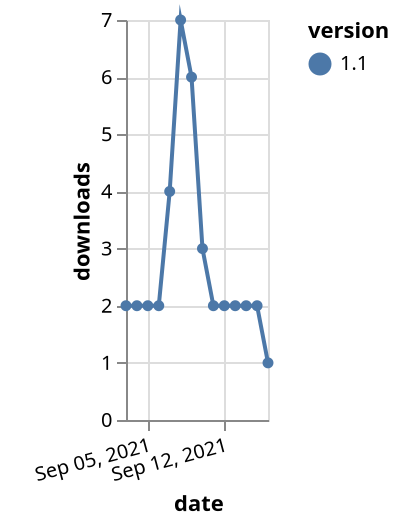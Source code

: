 {"$schema": "https://vega.github.io/schema/vega-lite/v5.json", "description": "A simple bar chart with embedded data.", "data": {"values": [{"date": "2021-09-03", "total": 4758, "delta": 2, "version": "1.1"}, {"date": "2021-09-04", "total": 4760, "delta": 2, "version": "1.1"}, {"date": "2021-09-05", "total": 4762, "delta": 2, "version": "1.1"}, {"date": "2021-09-06", "total": 4764, "delta": 2, "version": "1.1"}, {"date": "2021-09-07", "total": 4768, "delta": 4, "version": "1.1"}, {"date": "2021-09-08", "total": 4775, "delta": 7, "version": "1.1"}, {"date": "2021-09-09", "total": 4781, "delta": 6, "version": "1.1"}, {"date": "2021-09-10", "total": 4784, "delta": 3, "version": "1.1"}, {"date": "2021-09-11", "total": 4786, "delta": 2, "version": "1.1"}, {"date": "2021-09-12", "total": 4788, "delta": 2, "version": "1.1"}, {"date": "2021-09-13", "total": 4790, "delta": 2, "version": "1.1"}, {"date": "2021-09-14", "total": 4792, "delta": 2, "version": "1.1"}, {"date": "2021-09-15", "total": 4794, "delta": 2, "version": "1.1"}, {"date": "2021-09-16", "total": 4795, "delta": 1, "version": "1.1"}]}, "width": "container", "mark": {"type": "line", "point": {"filled": true}}, "encoding": {"x": {"field": "date", "type": "temporal", "timeUnit": "yearmonthdate", "title": "date", "axis": {"labelAngle": -15}}, "y": {"field": "delta", "type": "quantitative", "title": "downloads"}, "color": {"field": "version", "type": "nominal"}, "tooltip": {"field": "delta"}}}